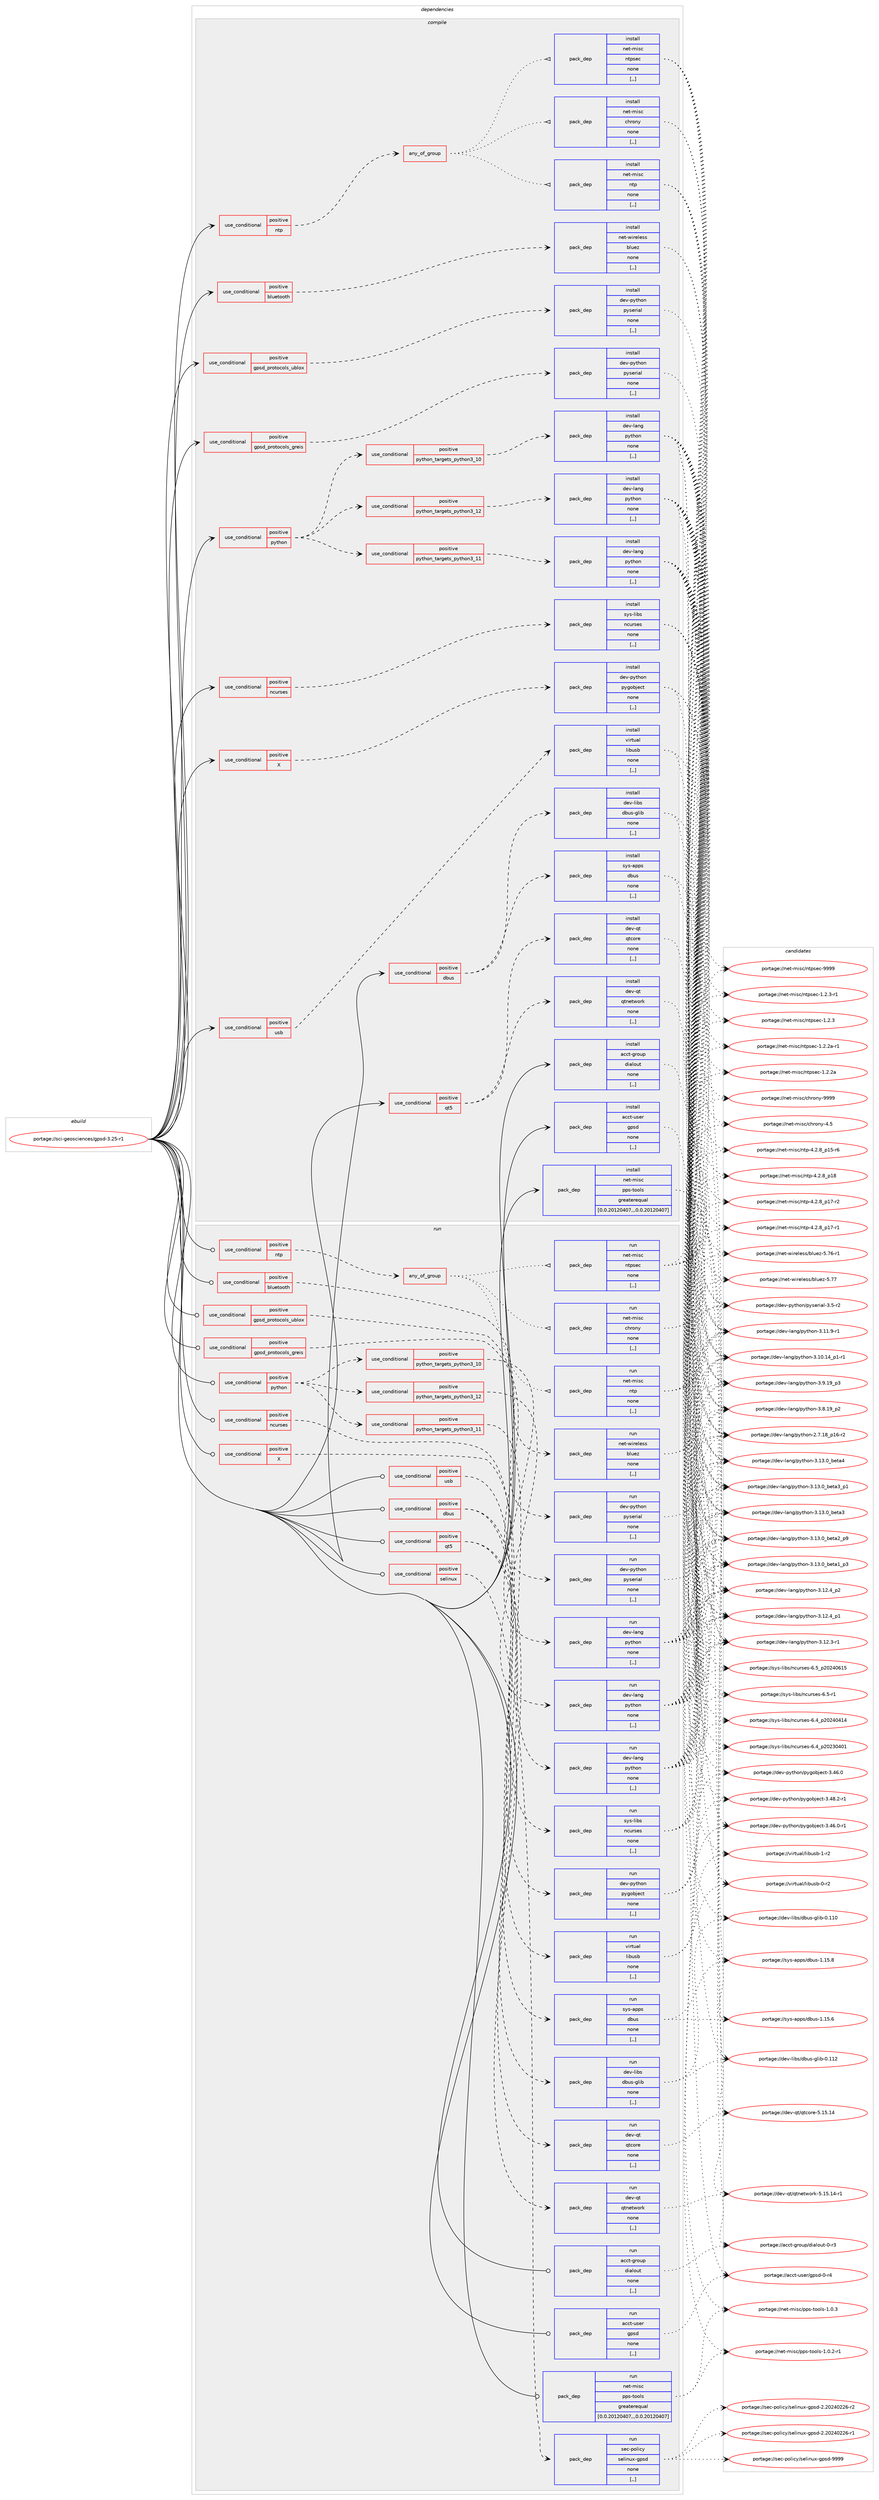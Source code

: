 digraph prolog {

# *************
# Graph options
# *************

newrank=true;
concentrate=true;
compound=true;
graph [rankdir=LR,fontname=Helvetica,fontsize=10,ranksep=1.5];#, ranksep=2.5, nodesep=0.2];
edge  [arrowhead=vee];
node  [fontname=Helvetica,fontsize=10];

# **********
# The ebuild
# **********

subgraph cluster_leftcol {
color=gray;
label=<<i>ebuild</i>>;
id [label="portage://sci-geosciences/gpsd-3.25-r1", color=red, width=4, href="../sci-geosciences/gpsd-3.25-r1.svg"];
}

# ****************
# The dependencies
# ****************

subgraph cluster_midcol {
color=gray;
label=<<i>dependencies</i>>;
subgraph cluster_compile {
fillcolor="#eeeeee";
style=filled;
label=<<i>compile</i>>;
subgraph cond104649 {
dependency396284 [label=<<TABLE BORDER="0" CELLBORDER="1" CELLSPACING="0" CELLPADDING="4"><TR><TD ROWSPAN="3" CELLPADDING="10">use_conditional</TD></TR><TR><TD>positive</TD></TR><TR><TD>X</TD></TR></TABLE>>, shape=none, color=red];
subgraph pack288817 {
dependency396285 [label=<<TABLE BORDER="0" CELLBORDER="1" CELLSPACING="0" CELLPADDING="4" WIDTH="220"><TR><TD ROWSPAN="6" CELLPADDING="30">pack_dep</TD></TR><TR><TD WIDTH="110">install</TD></TR><TR><TD>dev-python</TD></TR><TR><TD>pygobject</TD></TR><TR><TD>none</TD></TR><TR><TD>[,,]</TD></TR></TABLE>>, shape=none, color=blue];
}
dependency396284:e -> dependency396285:w [weight=20,style="dashed",arrowhead="vee"];
}
id:e -> dependency396284:w [weight=20,style="solid",arrowhead="vee"];
subgraph cond104650 {
dependency396286 [label=<<TABLE BORDER="0" CELLBORDER="1" CELLSPACING="0" CELLPADDING="4"><TR><TD ROWSPAN="3" CELLPADDING="10">use_conditional</TD></TR><TR><TD>positive</TD></TR><TR><TD>bluetooth</TD></TR></TABLE>>, shape=none, color=red];
subgraph pack288818 {
dependency396287 [label=<<TABLE BORDER="0" CELLBORDER="1" CELLSPACING="0" CELLPADDING="4" WIDTH="220"><TR><TD ROWSPAN="6" CELLPADDING="30">pack_dep</TD></TR><TR><TD WIDTH="110">install</TD></TR><TR><TD>net-wireless</TD></TR><TR><TD>bluez</TD></TR><TR><TD>none</TD></TR><TR><TD>[,,]</TD></TR></TABLE>>, shape=none, color=blue];
}
dependency396286:e -> dependency396287:w [weight=20,style="dashed",arrowhead="vee"];
}
id:e -> dependency396286:w [weight=20,style="solid",arrowhead="vee"];
subgraph cond104651 {
dependency396288 [label=<<TABLE BORDER="0" CELLBORDER="1" CELLSPACING="0" CELLPADDING="4"><TR><TD ROWSPAN="3" CELLPADDING="10">use_conditional</TD></TR><TR><TD>positive</TD></TR><TR><TD>dbus</TD></TR></TABLE>>, shape=none, color=red];
subgraph pack288819 {
dependency396289 [label=<<TABLE BORDER="0" CELLBORDER="1" CELLSPACING="0" CELLPADDING="4" WIDTH="220"><TR><TD ROWSPAN="6" CELLPADDING="30">pack_dep</TD></TR><TR><TD WIDTH="110">install</TD></TR><TR><TD>sys-apps</TD></TR><TR><TD>dbus</TD></TR><TR><TD>none</TD></TR><TR><TD>[,,]</TD></TR></TABLE>>, shape=none, color=blue];
}
dependency396288:e -> dependency396289:w [weight=20,style="dashed",arrowhead="vee"];
subgraph pack288820 {
dependency396290 [label=<<TABLE BORDER="0" CELLBORDER="1" CELLSPACING="0" CELLPADDING="4" WIDTH="220"><TR><TD ROWSPAN="6" CELLPADDING="30">pack_dep</TD></TR><TR><TD WIDTH="110">install</TD></TR><TR><TD>dev-libs</TD></TR><TR><TD>dbus-glib</TD></TR><TR><TD>none</TD></TR><TR><TD>[,,]</TD></TR></TABLE>>, shape=none, color=blue];
}
dependency396288:e -> dependency396290:w [weight=20,style="dashed",arrowhead="vee"];
}
id:e -> dependency396288:w [weight=20,style="solid",arrowhead="vee"];
subgraph cond104652 {
dependency396291 [label=<<TABLE BORDER="0" CELLBORDER="1" CELLSPACING="0" CELLPADDING="4"><TR><TD ROWSPAN="3" CELLPADDING="10">use_conditional</TD></TR><TR><TD>positive</TD></TR><TR><TD>gpsd_protocols_greis</TD></TR></TABLE>>, shape=none, color=red];
subgraph pack288821 {
dependency396292 [label=<<TABLE BORDER="0" CELLBORDER="1" CELLSPACING="0" CELLPADDING="4" WIDTH="220"><TR><TD ROWSPAN="6" CELLPADDING="30">pack_dep</TD></TR><TR><TD WIDTH="110">install</TD></TR><TR><TD>dev-python</TD></TR><TR><TD>pyserial</TD></TR><TR><TD>none</TD></TR><TR><TD>[,,]</TD></TR></TABLE>>, shape=none, color=blue];
}
dependency396291:e -> dependency396292:w [weight=20,style="dashed",arrowhead="vee"];
}
id:e -> dependency396291:w [weight=20,style="solid",arrowhead="vee"];
subgraph cond104653 {
dependency396293 [label=<<TABLE BORDER="0" CELLBORDER="1" CELLSPACING="0" CELLPADDING="4"><TR><TD ROWSPAN="3" CELLPADDING="10">use_conditional</TD></TR><TR><TD>positive</TD></TR><TR><TD>gpsd_protocols_ublox</TD></TR></TABLE>>, shape=none, color=red];
subgraph pack288822 {
dependency396294 [label=<<TABLE BORDER="0" CELLBORDER="1" CELLSPACING="0" CELLPADDING="4" WIDTH="220"><TR><TD ROWSPAN="6" CELLPADDING="30">pack_dep</TD></TR><TR><TD WIDTH="110">install</TD></TR><TR><TD>dev-python</TD></TR><TR><TD>pyserial</TD></TR><TR><TD>none</TD></TR><TR><TD>[,,]</TD></TR></TABLE>>, shape=none, color=blue];
}
dependency396293:e -> dependency396294:w [weight=20,style="dashed",arrowhead="vee"];
}
id:e -> dependency396293:w [weight=20,style="solid",arrowhead="vee"];
subgraph cond104654 {
dependency396295 [label=<<TABLE BORDER="0" CELLBORDER="1" CELLSPACING="0" CELLPADDING="4"><TR><TD ROWSPAN="3" CELLPADDING="10">use_conditional</TD></TR><TR><TD>positive</TD></TR><TR><TD>ncurses</TD></TR></TABLE>>, shape=none, color=red];
subgraph pack288823 {
dependency396296 [label=<<TABLE BORDER="0" CELLBORDER="1" CELLSPACING="0" CELLPADDING="4" WIDTH="220"><TR><TD ROWSPAN="6" CELLPADDING="30">pack_dep</TD></TR><TR><TD WIDTH="110">install</TD></TR><TR><TD>sys-libs</TD></TR><TR><TD>ncurses</TD></TR><TR><TD>none</TD></TR><TR><TD>[,,]</TD></TR></TABLE>>, shape=none, color=blue];
}
dependency396295:e -> dependency396296:w [weight=20,style="dashed",arrowhead="vee"];
}
id:e -> dependency396295:w [weight=20,style="solid",arrowhead="vee"];
subgraph cond104655 {
dependency396297 [label=<<TABLE BORDER="0" CELLBORDER="1" CELLSPACING="0" CELLPADDING="4"><TR><TD ROWSPAN="3" CELLPADDING="10">use_conditional</TD></TR><TR><TD>positive</TD></TR><TR><TD>ntp</TD></TR></TABLE>>, shape=none, color=red];
subgraph any2621 {
dependency396298 [label=<<TABLE BORDER="0" CELLBORDER="1" CELLSPACING="0" CELLPADDING="4"><TR><TD CELLPADDING="10">any_of_group</TD></TR></TABLE>>, shape=none, color=red];subgraph pack288824 {
dependency396299 [label=<<TABLE BORDER="0" CELLBORDER="1" CELLSPACING="0" CELLPADDING="4" WIDTH="220"><TR><TD ROWSPAN="6" CELLPADDING="30">pack_dep</TD></TR><TR><TD WIDTH="110">install</TD></TR><TR><TD>net-misc</TD></TR><TR><TD>ntp</TD></TR><TR><TD>none</TD></TR><TR><TD>[,,]</TD></TR></TABLE>>, shape=none, color=blue];
}
dependency396298:e -> dependency396299:w [weight=20,style="dotted",arrowhead="oinv"];
subgraph pack288825 {
dependency396300 [label=<<TABLE BORDER="0" CELLBORDER="1" CELLSPACING="0" CELLPADDING="4" WIDTH="220"><TR><TD ROWSPAN="6" CELLPADDING="30">pack_dep</TD></TR><TR><TD WIDTH="110">install</TD></TR><TR><TD>net-misc</TD></TR><TR><TD>ntpsec</TD></TR><TR><TD>none</TD></TR><TR><TD>[,,]</TD></TR></TABLE>>, shape=none, color=blue];
}
dependency396298:e -> dependency396300:w [weight=20,style="dotted",arrowhead="oinv"];
subgraph pack288826 {
dependency396301 [label=<<TABLE BORDER="0" CELLBORDER="1" CELLSPACING="0" CELLPADDING="4" WIDTH="220"><TR><TD ROWSPAN="6" CELLPADDING="30">pack_dep</TD></TR><TR><TD WIDTH="110">install</TD></TR><TR><TD>net-misc</TD></TR><TR><TD>chrony</TD></TR><TR><TD>none</TD></TR><TR><TD>[,,]</TD></TR></TABLE>>, shape=none, color=blue];
}
dependency396298:e -> dependency396301:w [weight=20,style="dotted",arrowhead="oinv"];
}
dependency396297:e -> dependency396298:w [weight=20,style="dashed",arrowhead="vee"];
}
id:e -> dependency396297:w [weight=20,style="solid",arrowhead="vee"];
subgraph cond104656 {
dependency396302 [label=<<TABLE BORDER="0" CELLBORDER="1" CELLSPACING="0" CELLPADDING="4"><TR><TD ROWSPAN="3" CELLPADDING="10">use_conditional</TD></TR><TR><TD>positive</TD></TR><TR><TD>python</TD></TR></TABLE>>, shape=none, color=red];
subgraph cond104657 {
dependency396303 [label=<<TABLE BORDER="0" CELLBORDER="1" CELLSPACING="0" CELLPADDING="4"><TR><TD ROWSPAN="3" CELLPADDING="10">use_conditional</TD></TR><TR><TD>positive</TD></TR><TR><TD>python_targets_python3_10</TD></TR></TABLE>>, shape=none, color=red];
subgraph pack288827 {
dependency396304 [label=<<TABLE BORDER="0" CELLBORDER="1" CELLSPACING="0" CELLPADDING="4" WIDTH="220"><TR><TD ROWSPAN="6" CELLPADDING="30">pack_dep</TD></TR><TR><TD WIDTH="110">install</TD></TR><TR><TD>dev-lang</TD></TR><TR><TD>python</TD></TR><TR><TD>none</TD></TR><TR><TD>[,,]</TD></TR></TABLE>>, shape=none, color=blue];
}
dependency396303:e -> dependency396304:w [weight=20,style="dashed",arrowhead="vee"];
}
dependency396302:e -> dependency396303:w [weight=20,style="dashed",arrowhead="vee"];
subgraph cond104658 {
dependency396305 [label=<<TABLE BORDER="0" CELLBORDER="1" CELLSPACING="0" CELLPADDING="4"><TR><TD ROWSPAN="3" CELLPADDING="10">use_conditional</TD></TR><TR><TD>positive</TD></TR><TR><TD>python_targets_python3_11</TD></TR></TABLE>>, shape=none, color=red];
subgraph pack288828 {
dependency396306 [label=<<TABLE BORDER="0" CELLBORDER="1" CELLSPACING="0" CELLPADDING="4" WIDTH="220"><TR><TD ROWSPAN="6" CELLPADDING="30">pack_dep</TD></TR><TR><TD WIDTH="110">install</TD></TR><TR><TD>dev-lang</TD></TR><TR><TD>python</TD></TR><TR><TD>none</TD></TR><TR><TD>[,,]</TD></TR></TABLE>>, shape=none, color=blue];
}
dependency396305:e -> dependency396306:w [weight=20,style="dashed",arrowhead="vee"];
}
dependency396302:e -> dependency396305:w [weight=20,style="dashed",arrowhead="vee"];
subgraph cond104659 {
dependency396307 [label=<<TABLE BORDER="0" CELLBORDER="1" CELLSPACING="0" CELLPADDING="4"><TR><TD ROWSPAN="3" CELLPADDING="10">use_conditional</TD></TR><TR><TD>positive</TD></TR><TR><TD>python_targets_python3_12</TD></TR></TABLE>>, shape=none, color=red];
subgraph pack288829 {
dependency396308 [label=<<TABLE BORDER="0" CELLBORDER="1" CELLSPACING="0" CELLPADDING="4" WIDTH="220"><TR><TD ROWSPAN="6" CELLPADDING="30">pack_dep</TD></TR><TR><TD WIDTH="110">install</TD></TR><TR><TD>dev-lang</TD></TR><TR><TD>python</TD></TR><TR><TD>none</TD></TR><TR><TD>[,,]</TD></TR></TABLE>>, shape=none, color=blue];
}
dependency396307:e -> dependency396308:w [weight=20,style="dashed",arrowhead="vee"];
}
dependency396302:e -> dependency396307:w [weight=20,style="dashed",arrowhead="vee"];
}
id:e -> dependency396302:w [weight=20,style="solid",arrowhead="vee"];
subgraph cond104660 {
dependency396309 [label=<<TABLE BORDER="0" CELLBORDER="1" CELLSPACING="0" CELLPADDING="4"><TR><TD ROWSPAN="3" CELLPADDING="10">use_conditional</TD></TR><TR><TD>positive</TD></TR><TR><TD>qt5</TD></TR></TABLE>>, shape=none, color=red];
subgraph pack288830 {
dependency396310 [label=<<TABLE BORDER="0" CELLBORDER="1" CELLSPACING="0" CELLPADDING="4" WIDTH="220"><TR><TD ROWSPAN="6" CELLPADDING="30">pack_dep</TD></TR><TR><TD WIDTH="110">install</TD></TR><TR><TD>dev-qt</TD></TR><TR><TD>qtcore</TD></TR><TR><TD>none</TD></TR><TR><TD>[,,]</TD></TR></TABLE>>, shape=none, color=blue];
}
dependency396309:e -> dependency396310:w [weight=20,style="dashed",arrowhead="vee"];
subgraph pack288831 {
dependency396311 [label=<<TABLE BORDER="0" CELLBORDER="1" CELLSPACING="0" CELLPADDING="4" WIDTH="220"><TR><TD ROWSPAN="6" CELLPADDING="30">pack_dep</TD></TR><TR><TD WIDTH="110">install</TD></TR><TR><TD>dev-qt</TD></TR><TR><TD>qtnetwork</TD></TR><TR><TD>none</TD></TR><TR><TD>[,,]</TD></TR></TABLE>>, shape=none, color=blue];
}
dependency396309:e -> dependency396311:w [weight=20,style="dashed",arrowhead="vee"];
}
id:e -> dependency396309:w [weight=20,style="solid",arrowhead="vee"];
subgraph cond104661 {
dependency396312 [label=<<TABLE BORDER="0" CELLBORDER="1" CELLSPACING="0" CELLPADDING="4"><TR><TD ROWSPAN="3" CELLPADDING="10">use_conditional</TD></TR><TR><TD>positive</TD></TR><TR><TD>usb</TD></TR></TABLE>>, shape=none, color=red];
subgraph pack288832 {
dependency396313 [label=<<TABLE BORDER="0" CELLBORDER="1" CELLSPACING="0" CELLPADDING="4" WIDTH="220"><TR><TD ROWSPAN="6" CELLPADDING="30">pack_dep</TD></TR><TR><TD WIDTH="110">install</TD></TR><TR><TD>virtual</TD></TR><TR><TD>libusb</TD></TR><TR><TD>none</TD></TR><TR><TD>[,,]</TD></TR></TABLE>>, shape=none, color=blue];
}
dependency396312:e -> dependency396313:w [weight=20,style="dashed",arrowhead="vee"];
}
id:e -> dependency396312:w [weight=20,style="solid",arrowhead="vee"];
subgraph pack288833 {
dependency396314 [label=<<TABLE BORDER="0" CELLBORDER="1" CELLSPACING="0" CELLPADDING="4" WIDTH="220"><TR><TD ROWSPAN="6" CELLPADDING="30">pack_dep</TD></TR><TR><TD WIDTH="110">install</TD></TR><TR><TD>acct-group</TD></TR><TR><TD>dialout</TD></TR><TR><TD>none</TD></TR><TR><TD>[,,]</TD></TR></TABLE>>, shape=none, color=blue];
}
id:e -> dependency396314:w [weight=20,style="solid",arrowhead="vee"];
subgraph pack288834 {
dependency396315 [label=<<TABLE BORDER="0" CELLBORDER="1" CELLSPACING="0" CELLPADDING="4" WIDTH="220"><TR><TD ROWSPAN="6" CELLPADDING="30">pack_dep</TD></TR><TR><TD WIDTH="110">install</TD></TR><TR><TD>acct-user</TD></TR><TR><TD>gpsd</TD></TR><TR><TD>none</TD></TR><TR><TD>[,,]</TD></TR></TABLE>>, shape=none, color=blue];
}
id:e -> dependency396315:w [weight=20,style="solid",arrowhead="vee"];
subgraph pack288835 {
dependency396316 [label=<<TABLE BORDER="0" CELLBORDER="1" CELLSPACING="0" CELLPADDING="4" WIDTH="220"><TR><TD ROWSPAN="6" CELLPADDING="30">pack_dep</TD></TR><TR><TD WIDTH="110">install</TD></TR><TR><TD>net-misc</TD></TR><TR><TD>pps-tools</TD></TR><TR><TD>greaterequal</TD></TR><TR><TD>[0.0.20120407,,,0.0.20120407]</TD></TR></TABLE>>, shape=none, color=blue];
}
id:e -> dependency396316:w [weight=20,style="solid",arrowhead="vee"];
}
subgraph cluster_compileandrun {
fillcolor="#eeeeee";
style=filled;
label=<<i>compile and run</i>>;
}
subgraph cluster_run {
fillcolor="#eeeeee";
style=filled;
label=<<i>run</i>>;
subgraph cond104662 {
dependency396317 [label=<<TABLE BORDER="0" CELLBORDER="1" CELLSPACING="0" CELLPADDING="4"><TR><TD ROWSPAN="3" CELLPADDING="10">use_conditional</TD></TR><TR><TD>positive</TD></TR><TR><TD>X</TD></TR></TABLE>>, shape=none, color=red];
subgraph pack288836 {
dependency396318 [label=<<TABLE BORDER="0" CELLBORDER="1" CELLSPACING="0" CELLPADDING="4" WIDTH="220"><TR><TD ROWSPAN="6" CELLPADDING="30">pack_dep</TD></TR><TR><TD WIDTH="110">run</TD></TR><TR><TD>dev-python</TD></TR><TR><TD>pygobject</TD></TR><TR><TD>none</TD></TR><TR><TD>[,,]</TD></TR></TABLE>>, shape=none, color=blue];
}
dependency396317:e -> dependency396318:w [weight=20,style="dashed",arrowhead="vee"];
}
id:e -> dependency396317:w [weight=20,style="solid",arrowhead="odot"];
subgraph cond104663 {
dependency396319 [label=<<TABLE BORDER="0" CELLBORDER="1" CELLSPACING="0" CELLPADDING="4"><TR><TD ROWSPAN="3" CELLPADDING="10">use_conditional</TD></TR><TR><TD>positive</TD></TR><TR><TD>bluetooth</TD></TR></TABLE>>, shape=none, color=red];
subgraph pack288837 {
dependency396320 [label=<<TABLE BORDER="0" CELLBORDER="1" CELLSPACING="0" CELLPADDING="4" WIDTH="220"><TR><TD ROWSPAN="6" CELLPADDING="30">pack_dep</TD></TR><TR><TD WIDTH="110">run</TD></TR><TR><TD>net-wireless</TD></TR><TR><TD>bluez</TD></TR><TR><TD>none</TD></TR><TR><TD>[,,]</TD></TR></TABLE>>, shape=none, color=blue];
}
dependency396319:e -> dependency396320:w [weight=20,style="dashed",arrowhead="vee"];
}
id:e -> dependency396319:w [weight=20,style="solid",arrowhead="odot"];
subgraph cond104664 {
dependency396321 [label=<<TABLE BORDER="0" CELLBORDER="1" CELLSPACING="0" CELLPADDING="4"><TR><TD ROWSPAN="3" CELLPADDING="10">use_conditional</TD></TR><TR><TD>positive</TD></TR><TR><TD>dbus</TD></TR></TABLE>>, shape=none, color=red];
subgraph pack288838 {
dependency396322 [label=<<TABLE BORDER="0" CELLBORDER="1" CELLSPACING="0" CELLPADDING="4" WIDTH="220"><TR><TD ROWSPAN="6" CELLPADDING="30">pack_dep</TD></TR><TR><TD WIDTH="110">run</TD></TR><TR><TD>sys-apps</TD></TR><TR><TD>dbus</TD></TR><TR><TD>none</TD></TR><TR><TD>[,,]</TD></TR></TABLE>>, shape=none, color=blue];
}
dependency396321:e -> dependency396322:w [weight=20,style="dashed",arrowhead="vee"];
subgraph pack288839 {
dependency396323 [label=<<TABLE BORDER="0" CELLBORDER="1" CELLSPACING="0" CELLPADDING="4" WIDTH="220"><TR><TD ROWSPAN="6" CELLPADDING="30">pack_dep</TD></TR><TR><TD WIDTH="110">run</TD></TR><TR><TD>dev-libs</TD></TR><TR><TD>dbus-glib</TD></TR><TR><TD>none</TD></TR><TR><TD>[,,]</TD></TR></TABLE>>, shape=none, color=blue];
}
dependency396321:e -> dependency396323:w [weight=20,style="dashed",arrowhead="vee"];
}
id:e -> dependency396321:w [weight=20,style="solid",arrowhead="odot"];
subgraph cond104665 {
dependency396324 [label=<<TABLE BORDER="0" CELLBORDER="1" CELLSPACING="0" CELLPADDING="4"><TR><TD ROWSPAN="3" CELLPADDING="10">use_conditional</TD></TR><TR><TD>positive</TD></TR><TR><TD>gpsd_protocols_greis</TD></TR></TABLE>>, shape=none, color=red];
subgraph pack288840 {
dependency396325 [label=<<TABLE BORDER="0" CELLBORDER="1" CELLSPACING="0" CELLPADDING="4" WIDTH="220"><TR><TD ROWSPAN="6" CELLPADDING="30">pack_dep</TD></TR><TR><TD WIDTH="110">run</TD></TR><TR><TD>dev-python</TD></TR><TR><TD>pyserial</TD></TR><TR><TD>none</TD></TR><TR><TD>[,,]</TD></TR></TABLE>>, shape=none, color=blue];
}
dependency396324:e -> dependency396325:w [weight=20,style="dashed",arrowhead="vee"];
}
id:e -> dependency396324:w [weight=20,style="solid",arrowhead="odot"];
subgraph cond104666 {
dependency396326 [label=<<TABLE BORDER="0" CELLBORDER="1" CELLSPACING="0" CELLPADDING="4"><TR><TD ROWSPAN="3" CELLPADDING="10">use_conditional</TD></TR><TR><TD>positive</TD></TR><TR><TD>gpsd_protocols_ublox</TD></TR></TABLE>>, shape=none, color=red];
subgraph pack288841 {
dependency396327 [label=<<TABLE BORDER="0" CELLBORDER="1" CELLSPACING="0" CELLPADDING="4" WIDTH="220"><TR><TD ROWSPAN="6" CELLPADDING="30">pack_dep</TD></TR><TR><TD WIDTH="110">run</TD></TR><TR><TD>dev-python</TD></TR><TR><TD>pyserial</TD></TR><TR><TD>none</TD></TR><TR><TD>[,,]</TD></TR></TABLE>>, shape=none, color=blue];
}
dependency396326:e -> dependency396327:w [weight=20,style="dashed",arrowhead="vee"];
}
id:e -> dependency396326:w [weight=20,style="solid",arrowhead="odot"];
subgraph cond104667 {
dependency396328 [label=<<TABLE BORDER="0" CELLBORDER="1" CELLSPACING="0" CELLPADDING="4"><TR><TD ROWSPAN="3" CELLPADDING="10">use_conditional</TD></TR><TR><TD>positive</TD></TR><TR><TD>ncurses</TD></TR></TABLE>>, shape=none, color=red];
subgraph pack288842 {
dependency396329 [label=<<TABLE BORDER="0" CELLBORDER="1" CELLSPACING="0" CELLPADDING="4" WIDTH="220"><TR><TD ROWSPAN="6" CELLPADDING="30">pack_dep</TD></TR><TR><TD WIDTH="110">run</TD></TR><TR><TD>sys-libs</TD></TR><TR><TD>ncurses</TD></TR><TR><TD>none</TD></TR><TR><TD>[,,]</TD></TR></TABLE>>, shape=none, color=blue];
}
dependency396328:e -> dependency396329:w [weight=20,style="dashed",arrowhead="vee"];
}
id:e -> dependency396328:w [weight=20,style="solid",arrowhead="odot"];
subgraph cond104668 {
dependency396330 [label=<<TABLE BORDER="0" CELLBORDER="1" CELLSPACING="0" CELLPADDING="4"><TR><TD ROWSPAN="3" CELLPADDING="10">use_conditional</TD></TR><TR><TD>positive</TD></TR><TR><TD>ntp</TD></TR></TABLE>>, shape=none, color=red];
subgraph any2622 {
dependency396331 [label=<<TABLE BORDER="0" CELLBORDER="1" CELLSPACING="0" CELLPADDING="4"><TR><TD CELLPADDING="10">any_of_group</TD></TR></TABLE>>, shape=none, color=red];subgraph pack288843 {
dependency396332 [label=<<TABLE BORDER="0" CELLBORDER="1" CELLSPACING="0" CELLPADDING="4" WIDTH="220"><TR><TD ROWSPAN="6" CELLPADDING="30">pack_dep</TD></TR><TR><TD WIDTH="110">run</TD></TR><TR><TD>net-misc</TD></TR><TR><TD>ntp</TD></TR><TR><TD>none</TD></TR><TR><TD>[,,]</TD></TR></TABLE>>, shape=none, color=blue];
}
dependency396331:e -> dependency396332:w [weight=20,style="dotted",arrowhead="oinv"];
subgraph pack288844 {
dependency396333 [label=<<TABLE BORDER="0" CELLBORDER="1" CELLSPACING="0" CELLPADDING="4" WIDTH="220"><TR><TD ROWSPAN="6" CELLPADDING="30">pack_dep</TD></TR><TR><TD WIDTH="110">run</TD></TR><TR><TD>net-misc</TD></TR><TR><TD>ntpsec</TD></TR><TR><TD>none</TD></TR><TR><TD>[,,]</TD></TR></TABLE>>, shape=none, color=blue];
}
dependency396331:e -> dependency396333:w [weight=20,style="dotted",arrowhead="oinv"];
subgraph pack288845 {
dependency396334 [label=<<TABLE BORDER="0" CELLBORDER="1" CELLSPACING="0" CELLPADDING="4" WIDTH="220"><TR><TD ROWSPAN="6" CELLPADDING="30">pack_dep</TD></TR><TR><TD WIDTH="110">run</TD></TR><TR><TD>net-misc</TD></TR><TR><TD>chrony</TD></TR><TR><TD>none</TD></TR><TR><TD>[,,]</TD></TR></TABLE>>, shape=none, color=blue];
}
dependency396331:e -> dependency396334:w [weight=20,style="dotted",arrowhead="oinv"];
}
dependency396330:e -> dependency396331:w [weight=20,style="dashed",arrowhead="vee"];
}
id:e -> dependency396330:w [weight=20,style="solid",arrowhead="odot"];
subgraph cond104669 {
dependency396335 [label=<<TABLE BORDER="0" CELLBORDER="1" CELLSPACING="0" CELLPADDING="4"><TR><TD ROWSPAN="3" CELLPADDING="10">use_conditional</TD></TR><TR><TD>positive</TD></TR><TR><TD>python</TD></TR></TABLE>>, shape=none, color=red];
subgraph cond104670 {
dependency396336 [label=<<TABLE BORDER="0" CELLBORDER="1" CELLSPACING="0" CELLPADDING="4"><TR><TD ROWSPAN="3" CELLPADDING="10">use_conditional</TD></TR><TR><TD>positive</TD></TR><TR><TD>python_targets_python3_10</TD></TR></TABLE>>, shape=none, color=red];
subgraph pack288846 {
dependency396337 [label=<<TABLE BORDER="0" CELLBORDER="1" CELLSPACING="0" CELLPADDING="4" WIDTH="220"><TR><TD ROWSPAN="6" CELLPADDING="30">pack_dep</TD></TR><TR><TD WIDTH="110">run</TD></TR><TR><TD>dev-lang</TD></TR><TR><TD>python</TD></TR><TR><TD>none</TD></TR><TR><TD>[,,]</TD></TR></TABLE>>, shape=none, color=blue];
}
dependency396336:e -> dependency396337:w [weight=20,style="dashed",arrowhead="vee"];
}
dependency396335:e -> dependency396336:w [weight=20,style="dashed",arrowhead="vee"];
subgraph cond104671 {
dependency396338 [label=<<TABLE BORDER="0" CELLBORDER="1" CELLSPACING="0" CELLPADDING="4"><TR><TD ROWSPAN="3" CELLPADDING="10">use_conditional</TD></TR><TR><TD>positive</TD></TR><TR><TD>python_targets_python3_11</TD></TR></TABLE>>, shape=none, color=red];
subgraph pack288847 {
dependency396339 [label=<<TABLE BORDER="0" CELLBORDER="1" CELLSPACING="0" CELLPADDING="4" WIDTH="220"><TR><TD ROWSPAN="6" CELLPADDING="30">pack_dep</TD></TR><TR><TD WIDTH="110">run</TD></TR><TR><TD>dev-lang</TD></TR><TR><TD>python</TD></TR><TR><TD>none</TD></TR><TR><TD>[,,]</TD></TR></TABLE>>, shape=none, color=blue];
}
dependency396338:e -> dependency396339:w [weight=20,style="dashed",arrowhead="vee"];
}
dependency396335:e -> dependency396338:w [weight=20,style="dashed",arrowhead="vee"];
subgraph cond104672 {
dependency396340 [label=<<TABLE BORDER="0" CELLBORDER="1" CELLSPACING="0" CELLPADDING="4"><TR><TD ROWSPAN="3" CELLPADDING="10">use_conditional</TD></TR><TR><TD>positive</TD></TR><TR><TD>python_targets_python3_12</TD></TR></TABLE>>, shape=none, color=red];
subgraph pack288848 {
dependency396341 [label=<<TABLE BORDER="0" CELLBORDER="1" CELLSPACING="0" CELLPADDING="4" WIDTH="220"><TR><TD ROWSPAN="6" CELLPADDING="30">pack_dep</TD></TR><TR><TD WIDTH="110">run</TD></TR><TR><TD>dev-lang</TD></TR><TR><TD>python</TD></TR><TR><TD>none</TD></TR><TR><TD>[,,]</TD></TR></TABLE>>, shape=none, color=blue];
}
dependency396340:e -> dependency396341:w [weight=20,style="dashed",arrowhead="vee"];
}
dependency396335:e -> dependency396340:w [weight=20,style="dashed",arrowhead="vee"];
}
id:e -> dependency396335:w [weight=20,style="solid",arrowhead="odot"];
subgraph cond104673 {
dependency396342 [label=<<TABLE BORDER="0" CELLBORDER="1" CELLSPACING="0" CELLPADDING="4"><TR><TD ROWSPAN="3" CELLPADDING="10">use_conditional</TD></TR><TR><TD>positive</TD></TR><TR><TD>qt5</TD></TR></TABLE>>, shape=none, color=red];
subgraph pack288849 {
dependency396343 [label=<<TABLE BORDER="0" CELLBORDER="1" CELLSPACING="0" CELLPADDING="4" WIDTH="220"><TR><TD ROWSPAN="6" CELLPADDING="30">pack_dep</TD></TR><TR><TD WIDTH="110">run</TD></TR><TR><TD>dev-qt</TD></TR><TR><TD>qtcore</TD></TR><TR><TD>none</TD></TR><TR><TD>[,,]</TD></TR></TABLE>>, shape=none, color=blue];
}
dependency396342:e -> dependency396343:w [weight=20,style="dashed",arrowhead="vee"];
subgraph pack288850 {
dependency396344 [label=<<TABLE BORDER="0" CELLBORDER="1" CELLSPACING="0" CELLPADDING="4" WIDTH="220"><TR><TD ROWSPAN="6" CELLPADDING="30">pack_dep</TD></TR><TR><TD WIDTH="110">run</TD></TR><TR><TD>dev-qt</TD></TR><TR><TD>qtnetwork</TD></TR><TR><TD>none</TD></TR><TR><TD>[,,]</TD></TR></TABLE>>, shape=none, color=blue];
}
dependency396342:e -> dependency396344:w [weight=20,style="dashed",arrowhead="vee"];
}
id:e -> dependency396342:w [weight=20,style="solid",arrowhead="odot"];
subgraph cond104674 {
dependency396345 [label=<<TABLE BORDER="0" CELLBORDER="1" CELLSPACING="0" CELLPADDING="4"><TR><TD ROWSPAN="3" CELLPADDING="10">use_conditional</TD></TR><TR><TD>positive</TD></TR><TR><TD>selinux</TD></TR></TABLE>>, shape=none, color=red];
subgraph pack288851 {
dependency396346 [label=<<TABLE BORDER="0" CELLBORDER="1" CELLSPACING="0" CELLPADDING="4" WIDTH="220"><TR><TD ROWSPAN="6" CELLPADDING="30">pack_dep</TD></TR><TR><TD WIDTH="110">run</TD></TR><TR><TD>sec-policy</TD></TR><TR><TD>selinux-gpsd</TD></TR><TR><TD>none</TD></TR><TR><TD>[,,]</TD></TR></TABLE>>, shape=none, color=blue];
}
dependency396345:e -> dependency396346:w [weight=20,style="dashed",arrowhead="vee"];
}
id:e -> dependency396345:w [weight=20,style="solid",arrowhead="odot"];
subgraph cond104675 {
dependency396347 [label=<<TABLE BORDER="0" CELLBORDER="1" CELLSPACING="0" CELLPADDING="4"><TR><TD ROWSPAN="3" CELLPADDING="10">use_conditional</TD></TR><TR><TD>positive</TD></TR><TR><TD>usb</TD></TR></TABLE>>, shape=none, color=red];
subgraph pack288852 {
dependency396348 [label=<<TABLE BORDER="0" CELLBORDER="1" CELLSPACING="0" CELLPADDING="4" WIDTH="220"><TR><TD ROWSPAN="6" CELLPADDING="30">pack_dep</TD></TR><TR><TD WIDTH="110">run</TD></TR><TR><TD>virtual</TD></TR><TR><TD>libusb</TD></TR><TR><TD>none</TD></TR><TR><TD>[,,]</TD></TR></TABLE>>, shape=none, color=blue];
}
dependency396347:e -> dependency396348:w [weight=20,style="dashed",arrowhead="vee"];
}
id:e -> dependency396347:w [weight=20,style="solid",arrowhead="odot"];
subgraph pack288853 {
dependency396349 [label=<<TABLE BORDER="0" CELLBORDER="1" CELLSPACING="0" CELLPADDING="4" WIDTH="220"><TR><TD ROWSPAN="6" CELLPADDING="30">pack_dep</TD></TR><TR><TD WIDTH="110">run</TD></TR><TR><TD>acct-group</TD></TR><TR><TD>dialout</TD></TR><TR><TD>none</TD></TR><TR><TD>[,,]</TD></TR></TABLE>>, shape=none, color=blue];
}
id:e -> dependency396349:w [weight=20,style="solid",arrowhead="odot"];
subgraph pack288854 {
dependency396350 [label=<<TABLE BORDER="0" CELLBORDER="1" CELLSPACING="0" CELLPADDING="4" WIDTH="220"><TR><TD ROWSPAN="6" CELLPADDING="30">pack_dep</TD></TR><TR><TD WIDTH="110">run</TD></TR><TR><TD>acct-user</TD></TR><TR><TD>gpsd</TD></TR><TR><TD>none</TD></TR><TR><TD>[,,]</TD></TR></TABLE>>, shape=none, color=blue];
}
id:e -> dependency396350:w [weight=20,style="solid",arrowhead="odot"];
subgraph pack288855 {
dependency396351 [label=<<TABLE BORDER="0" CELLBORDER="1" CELLSPACING="0" CELLPADDING="4" WIDTH="220"><TR><TD ROWSPAN="6" CELLPADDING="30">pack_dep</TD></TR><TR><TD WIDTH="110">run</TD></TR><TR><TD>net-misc</TD></TR><TR><TD>pps-tools</TD></TR><TR><TD>greaterequal</TD></TR><TR><TD>[0.0.20120407,,,0.0.20120407]</TD></TR></TABLE>>, shape=none, color=blue];
}
id:e -> dependency396351:w [weight=20,style="solid",arrowhead="odot"];
}
}

# **************
# The candidates
# **************

subgraph cluster_choices {
rank=same;
color=gray;
label=<<i>candidates</i>>;

subgraph choice288817 {
color=black;
nodesep=1;
choice10010111845112121116104111110471121211031119810610199116455146525646504511449 [label="portage://dev-python/pygobject-3.48.2-r1", color=red, width=4,href="../dev-python/pygobject-3.48.2-r1.svg"];
choice10010111845112121116104111110471121211031119810610199116455146525446484511449 [label="portage://dev-python/pygobject-3.46.0-r1", color=red, width=4,href="../dev-python/pygobject-3.46.0-r1.svg"];
choice1001011184511212111610411111047112121103111981061019911645514652544648 [label="portage://dev-python/pygobject-3.46.0", color=red, width=4,href="../dev-python/pygobject-3.46.0.svg"];
dependency396285:e -> choice10010111845112121116104111110471121211031119810610199116455146525646504511449:w [style=dotted,weight="100"];
dependency396285:e -> choice10010111845112121116104111110471121211031119810610199116455146525446484511449:w [style=dotted,weight="100"];
dependency396285:e -> choice1001011184511212111610411111047112121103111981061019911645514652544648:w [style=dotted,weight="100"];
}
subgraph choice288818 {
color=black;
nodesep=1;
choice1101011164511910511410110810111511547981081171011224553465555 [label="portage://net-wireless/bluez-5.77", color=red, width=4,href="../net-wireless/bluez-5.77.svg"];
choice11010111645119105114101108101115115479810811710112245534655544511449 [label="portage://net-wireless/bluez-5.76-r1", color=red, width=4,href="../net-wireless/bluez-5.76-r1.svg"];
dependency396287:e -> choice1101011164511910511410110810111511547981081171011224553465555:w [style=dotted,weight="100"];
dependency396287:e -> choice11010111645119105114101108101115115479810811710112245534655544511449:w [style=dotted,weight="100"];
}
subgraph choice288819 {
color=black;
nodesep=1;
choice1151211154597112112115471009811711545494649534656 [label="portage://sys-apps/dbus-1.15.8", color=red, width=4,href="../sys-apps/dbus-1.15.8.svg"];
choice1151211154597112112115471009811711545494649534654 [label="portage://sys-apps/dbus-1.15.6", color=red, width=4,href="../sys-apps/dbus-1.15.6.svg"];
dependency396289:e -> choice1151211154597112112115471009811711545494649534656:w [style=dotted,weight="100"];
dependency396289:e -> choice1151211154597112112115471009811711545494649534654:w [style=dotted,weight="100"];
}
subgraph choice288820 {
color=black;
nodesep=1;
choice100101118451081059811547100981171154510310810598454846494950 [label="portage://dev-libs/dbus-glib-0.112", color=red, width=4,href="../dev-libs/dbus-glib-0.112.svg"];
choice100101118451081059811547100981171154510310810598454846494948 [label="portage://dev-libs/dbus-glib-0.110", color=red, width=4,href="../dev-libs/dbus-glib-0.110.svg"];
dependency396290:e -> choice100101118451081059811547100981171154510310810598454846494950:w [style=dotted,weight="100"];
dependency396290:e -> choice100101118451081059811547100981171154510310810598454846494948:w [style=dotted,weight="100"];
}
subgraph choice288821 {
color=black;
nodesep=1;
choice100101118451121211161041111104711212111510111410597108455146534511450 [label="portage://dev-python/pyserial-3.5-r2", color=red, width=4,href="../dev-python/pyserial-3.5-r2.svg"];
dependency396292:e -> choice100101118451121211161041111104711212111510111410597108455146534511450:w [style=dotted,weight="100"];
}
subgraph choice288822 {
color=black;
nodesep=1;
choice100101118451121211161041111104711212111510111410597108455146534511450 [label="portage://dev-python/pyserial-3.5-r2", color=red, width=4,href="../dev-python/pyserial-3.5-r2.svg"];
dependency396294:e -> choice100101118451121211161041111104711212111510111410597108455146534511450:w [style=dotted,weight="100"];
}
subgraph choice288823 {
color=black;
nodesep=1;
choice1151211154510810598115471109911711411510111545544653951125048505248544953 [label="portage://sys-libs/ncurses-6.5_p20240615", color=red, width=4,href="../sys-libs/ncurses-6.5_p20240615.svg"];
choice11512111545108105981154711099117114115101115455446534511449 [label="portage://sys-libs/ncurses-6.5-r1", color=red, width=4,href="../sys-libs/ncurses-6.5-r1.svg"];
choice1151211154510810598115471109911711411510111545544652951125048505248524952 [label="portage://sys-libs/ncurses-6.4_p20240414", color=red, width=4,href="../sys-libs/ncurses-6.4_p20240414.svg"];
choice1151211154510810598115471109911711411510111545544652951125048505148524849 [label="portage://sys-libs/ncurses-6.4_p20230401", color=red, width=4,href="../sys-libs/ncurses-6.4_p20230401.svg"];
dependency396296:e -> choice1151211154510810598115471109911711411510111545544653951125048505248544953:w [style=dotted,weight="100"];
dependency396296:e -> choice11512111545108105981154711099117114115101115455446534511449:w [style=dotted,weight="100"];
dependency396296:e -> choice1151211154510810598115471109911711411510111545544652951125048505248524952:w [style=dotted,weight="100"];
dependency396296:e -> choice1151211154510810598115471109911711411510111545544652951125048505148524849:w [style=dotted,weight="100"];
}
subgraph choice288824 {
color=black;
nodesep=1;
choice110101116451091051159947110116112455246504656951124956 [label="portage://net-misc/ntp-4.2.8_p18", color=red, width=4,href="../net-misc/ntp-4.2.8_p18.svg"];
choice1101011164510910511599471101161124552465046569511249554511450 [label="portage://net-misc/ntp-4.2.8_p17-r2", color=red, width=4,href="../net-misc/ntp-4.2.8_p17-r2.svg"];
choice1101011164510910511599471101161124552465046569511249554511449 [label="portage://net-misc/ntp-4.2.8_p17-r1", color=red, width=4,href="../net-misc/ntp-4.2.8_p17-r1.svg"];
choice1101011164510910511599471101161124552465046569511249534511454 [label="portage://net-misc/ntp-4.2.8_p15-r6", color=red, width=4,href="../net-misc/ntp-4.2.8_p15-r6.svg"];
dependency396299:e -> choice110101116451091051159947110116112455246504656951124956:w [style=dotted,weight="100"];
dependency396299:e -> choice1101011164510910511599471101161124552465046569511249554511450:w [style=dotted,weight="100"];
dependency396299:e -> choice1101011164510910511599471101161124552465046569511249554511449:w [style=dotted,weight="100"];
dependency396299:e -> choice1101011164510910511599471101161124552465046569511249534511454:w [style=dotted,weight="100"];
}
subgraph choice288825 {
color=black;
nodesep=1;
choice110101116451091051159947110116112115101994557575757 [label="portage://net-misc/ntpsec-9999", color=red, width=4,href="../net-misc/ntpsec-9999.svg"];
choice110101116451091051159947110116112115101994549465046514511449 [label="portage://net-misc/ntpsec-1.2.3-r1", color=red, width=4,href="../net-misc/ntpsec-1.2.3-r1.svg"];
choice11010111645109105115994711011611211510199454946504651 [label="portage://net-misc/ntpsec-1.2.3", color=red, width=4,href="../net-misc/ntpsec-1.2.3.svg"];
choice11010111645109105115994711011611211510199454946504650974511449 [label="portage://net-misc/ntpsec-1.2.2a-r1", color=red, width=4,href="../net-misc/ntpsec-1.2.2a-r1.svg"];
choice1101011164510910511599471101161121151019945494650465097 [label="portage://net-misc/ntpsec-1.2.2a", color=red, width=4,href="../net-misc/ntpsec-1.2.2a.svg"];
dependency396300:e -> choice110101116451091051159947110116112115101994557575757:w [style=dotted,weight="100"];
dependency396300:e -> choice110101116451091051159947110116112115101994549465046514511449:w [style=dotted,weight="100"];
dependency396300:e -> choice11010111645109105115994711011611211510199454946504651:w [style=dotted,weight="100"];
dependency396300:e -> choice11010111645109105115994711011611211510199454946504650974511449:w [style=dotted,weight="100"];
dependency396300:e -> choice1101011164510910511599471101161121151019945494650465097:w [style=dotted,weight="100"];
}
subgraph choice288826 {
color=black;
nodesep=1;
choice110101116451091051159947991041141111101214557575757 [label="portage://net-misc/chrony-9999", color=red, width=4,href="../net-misc/chrony-9999.svg"];
choice1101011164510910511599479910411411111012145524653 [label="portage://net-misc/chrony-4.5", color=red, width=4,href="../net-misc/chrony-4.5.svg"];
dependency396301:e -> choice110101116451091051159947991041141111101214557575757:w [style=dotted,weight="100"];
dependency396301:e -> choice1101011164510910511599479910411411111012145524653:w [style=dotted,weight="100"];
}
subgraph choice288827 {
color=black;
nodesep=1;
choice1001011184510897110103471121211161041111104551464951464895981011169752 [label="portage://dev-lang/python-3.13.0_beta4", color=red, width=4,href="../dev-lang/python-3.13.0_beta4.svg"];
choice10010111845108971101034711212111610411111045514649514648959810111697519511249 [label="portage://dev-lang/python-3.13.0_beta3_p1", color=red, width=4,href="../dev-lang/python-3.13.0_beta3_p1.svg"];
choice1001011184510897110103471121211161041111104551464951464895981011169751 [label="portage://dev-lang/python-3.13.0_beta3", color=red, width=4,href="../dev-lang/python-3.13.0_beta3.svg"];
choice10010111845108971101034711212111610411111045514649514648959810111697509511257 [label="portage://dev-lang/python-3.13.0_beta2_p9", color=red, width=4,href="../dev-lang/python-3.13.0_beta2_p9.svg"];
choice10010111845108971101034711212111610411111045514649514648959810111697499511251 [label="portage://dev-lang/python-3.13.0_beta1_p3", color=red, width=4,href="../dev-lang/python-3.13.0_beta1_p3.svg"];
choice100101118451089711010347112121116104111110455146495046529511250 [label="portage://dev-lang/python-3.12.4_p2", color=red, width=4,href="../dev-lang/python-3.12.4_p2.svg"];
choice100101118451089711010347112121116104111110455146495046529511249 [label="portage://dev-lang/python-3.12.4_p1", color=red, width=4,href="../dev-lang/python-3.12.4_p1.svg"];
choice100101118451089711010347112121116104111110455146495046514511449 [label="portage://dev-lang/python-3.12.3-r1", color=red, width=4,href="../dev-lang/python-3.12.3-r1.svg"];
choice100101118451089711010347112121116104111110455146494946574511449 [label="portage://dev-lang/python-3.11.9-r1", color=red, width=4,href="../dev-lang/python-3.11.9-r1.svg"];
choice100101118451089711010347112121116104111110455146494846495295112494511449 [label="portage://dev-lang/python-3.10.14_p1-r1", color=red, width=4,href="../dev-lang/python-3.10.14_p1-r1.svg"];
choice100101118451089711010347112121116104111110455146574649579511251 [label="portage://dev-lang/python-3.9.19_p3", color=red, width=4,href="../dev-lang/python-3.9.19_p3.svg"];
choice100101118451089711010347112121116104111110455146564649579511250 [label="portage://dev-lang/python-3.8.19_p2", color=red, width=4,href="../dev-lang/python-3.8.19_p2.svg"];
choice100101118451089711010347112121116104111110455046554649569511249544511450 [label="portage://dev-lang/python-2.7.18_p16-r2", color=red, width=4,href="../dev-lang/python-2.7.18_p16-r2.svg"];
dependency396304:e -> choice1001011184510897110103471121211161041111104551464951464895981011169752:w [style=dotted,weight="100"];
dependency396304:e -> choice10010111845108971101034711212111610411111045514649514648959810111697519511249:w [style=dotted,weight="100"];
dependency396304:e -> choice1001011184510897110103471121211161041111104551464951464895981011169751:w [style=dotted,weight="100"];
dependency396304:e -> choice10010111845108971101034711212111610411111045514649514648959810111697509511257:w [style=dotted,weight="100"];
dependency396304:e -> choice10010111845108971101034711212111610411111045514649514648959810111697499511251:w [style=dotted,weight="100"];
dependency396304:e -> choice100101118451089711010347112121116104111110455146495046529511250:w [style=dotted,weight="100"];
dependency396304:e -> choice100101118451089711010347112121116104111110455146495046529511249:w [style=dotted,weight="100"];
dependency396304:e -> choice100101118451089711010347112121116104111110455146495046514511449:w [style=dotted,weight="100"];
dependency396304:e -> choice100101118451089711010347112121116104111110455146494946574511449:w [style=dotted,weight="100"];
dependency396304:e -> choice100101118451089711010347112121116104111110455146494846495295112494511449:w [style=dotted,weight="100"];
dependency396304:e -> choice100101118451089711010347112121116104111110455146574649579511251:w [style=dotted,weight="100"];
dependency396304:e -> choice100101118451089711010347112121116104111110455146564649579511250:w [style=dotted,weight="100"];
dependency396304:e -> choice100101118451089711010347112121116104111110455046554649569511249544511450:w [style=dotted,weight="100"];
}
subgraph choice288828 {
color=black;
nodesep=1;
choice1001011184510897110103471121211161041111104551464951464895981011169752 [label="portage://dev-lang/python-3.13.0_beta4", color=red, width=4,href="../dev-lang/python-3.13.0_beta4.svg"];
choice10010111845108971101034711212111610411111045514649514648959810111697519511249 [label="portage://dev-lang/python-3.13.0_beta3_p1", color=red, width=4,href="../dev-lang/python-3.13.0_beta3_p1.svg"];
choice1001011184510897110103471121211161041111104551464951464895981011169751 [label="portage://dev-lang/python-3.13.0_beta3", color=red, width=4,href="../dev-lang/python-3.13.0_beta3.svg"];
choice10010111845108971101034711212111610411111045514649514648959810111697509511257 [label="portage://dev-lang/python-3.13.0_beta2_p9", color=red, width=4,href="../dev-lang/python-3.13.0_beta2_p9.svg"];
choice10010111845108971101034711212111610411111045514649514648959810111697499511251 [label="portage://dev-lang/python-3.13.0_beta1_p3", color=red, width=4,href="../dev-lang/python-3.13.0_beta1_p3.svg"];
choice100101118451089711010347112121116104111110455146495046529511250 [label="portage://dev-lang/python-3.12.4_p2", color=red, width=4,href="../dev-lang/python-3.12.4_p2.svg"];
choice100101118451089711010347112121116104111110455146495046529511249 [label="portage://dev-lang/python-3.12.4_p1", color=red, width=4,href="../dev-lang/python-3.12.4_p1.svg"];
choice100101118451089711010347112121116104111110455146495046514511449 [label="portage://dev-lang/python-3.12.3-r1", color=red, width=4,href="../dev-lang/python-3.12.3-r1.svg"];
choice100101118451089711010347112121116104111110455146494946574511449 [label="portage://dev-lang/python-3.11.9-r1", color=red, width=4,href="../dev-lang/python-3.11.9-r1.svg"];
choice100101118451089711010347112121116104111110455146494846495295112494511449 [label="portage://dev-lang/python-3.10.14_p1-r1", color=red, width=4,href="../dev-lang/python-3.10.14_p1-r1.svg"];
choice100101118451089711010347112121116104111110455146574649579511251 [label="portage://dev-lang/python-3.9.19_p3", color=red, width=4,href="../dev-lang/python-3.9.19_p3.svg"];
choice100101118451089711010347112121116104111110455146564649579511250 [label="portage://dev-lang/python-3.8.19_p2", color=red, width=4,href="../dev-lang/python-3.8.19_p2.svg"];
choice100101118451089711010347112121116104111110455046554649569511249544511450 [label="portage://dev-lang/python-2.7.18_p16-r2", color=red, width=4,href="../dev-lang/python-2.7.18_p16-r2.svg"];
dependency396306:e -> choice1001011184510897110103471121211161041111104551464951464895981011169752:w [style=dotted,weight="100"];
dependency396306:e -> choice10010111845108971101034711212111610411111045514649514648959810111697519511249:w [style=dotted,weight="100"];
dependency396306:e -> choice1001011184510897110103471121211161041111104551464951464895981011169751:w [style=dotted,weight="100"];
dependency396306:e -> choice10010111845108971101034711212111610411111045514649514648959810111697509511257:w [style=dotted,weight="100"];
dependency396306:e -> choice10010111845108971101034711212111610411111045514649514648959810111697499511251:w [style=dotted,weight="100"];
dependency396306:e -> choice100101118451089711010347112121116104111110455146495046529511250:w [style=dotted,weight="100"];
dependency396306:e -> choice100101118451089711010347112121116104111110455146495046529511249:w [style=dotted,weight="100"];
dependency396306:e -> choice100101118451089711010347112121116104111110455146495046514511449:w [style=dotted,weight="100"];
dependency396306:e -> choice100101118451089711010347112121116104111110455146494946574511449:w [style=dotted,weight="100"];
dependency396306:e -> choice100101118451089711010347112121116104111110455146494846495295112494511449:w [style=dotted,weight="100"];
dependency396306:e -> choice100101118451089711010347112121116104111110455146574649579511251:w [style=dotted,weight="100"];
dependency396306:e -> choice100101118451089711010347112121116104111110455146564649579511250:w [style=dotted,weight="100"];
dependency396306:e -> choice100101118451089711010347112121116104111110455046554649569511249544511450:w [style=dotted,weight="100"];
}
subgraph choice288829 {
color=black;
nodesep=1;
choice1001011184510897110103471121211161041111104551464951464895981011169752 [label="portage://dev-lang/python-3.13.0_beta4", color=red, width=4,href="../dev-lang/python-3.13.0_beta4.svg"];
choice10010111845108971101034711212111610411111045514649514648959810111697519511249 [label="portage://dev-lang/python-3.13.0_beta3_p1", color=red, width=4,href="../dev-lang/python-3.13.0_beta3_p1.svg"];
choice1001011184510897110103471121211161041111104551464951464895981011169751 [label="portage://dev-lang/python-3.13.0_beta3", color=red, width=4,href="../dev-lang/python-3.13.0_beta3.svg"];
choice10010111845108971101034711212111610411111045514649514648959810111697509511257 [label="portage://dev-lang/python-3.13.0_beta2_p9", color=red, width=4,href="../dev-lang/python-3.13.0_beta2_p9.svg"];
choice10010111845108971101034711212111610411111045514649514648959810111697499511251 [label="portage://dev-lang/python-3.13.0_beta1_p3", color=red, width=4,href="../dev-lang/python-3.13.0_beta1_p3.svg"];
choice100101118451089711010347112121116104111110455146495046529511250 [label="portage://dev-lang/python-3.12.4_p2", color=red, width=4,href="../dev-lang/python-3.12.4_p2.svg"];
choice100101118451089711010347112121116104111110455146495046529511249 [label="portage://dev-lang/python-3.12.4_p1", color=red, width=4,href="../dev-lang/python-3.12.4_p1.svg"];
choice100101118451089711010347112121116104111110455146495046514511449 [label="portage://dev-lang/python-3.12.3-r1", color=red, width=4,href="../dev-lang/python-3.12.3-r1.svg"];
choice100101118451089711010347112121116104111110455146494946574511449 [label="portage://dev-lang/python-3.11.9-r1", color=red, width=4,href="../dev-lang/python-3.11.9-r1.svg"];
choice100101118451089711010347112121116104111110455146494846495295112494511449 [label="portage://dev-lang/python-3.10.14_p1-r1", color=red, width=4,href="../dev-lang/python-3.10.14_p1-r1.svg"];
choice100101118451089711010347112121116104111110455146574649579511251 [label="portage://dev-lang/python-3.9.19_p3", color=red, width=4,href="../dev-lang/python-3.9.19_p3.svg"];
choice100101118451089711010347112121116104111110455146564649579511250 [label="portage://dev-lang/python-3.8.19_p2", color=red, width=4,href="../dev-lang/python-3.8.19_p2.svg"];
choice100101118451089711010347112121116104111110455046554649569511249544511450 [label="portage://dev-lang/python-2.7.18_p16-r2", color=red, width=4,href="../dev-lang/python-2.7.18_p16-r2.svg"];
dependency396308:e -> choice1001011184510897110103471121211161041111104551464951464895981011169752:w [style=dotted,weight="100"];
dependency396308:e -> choice10010111845108971101034711212111610411111045514649514648959810111697519511249:w [style=dotted,weight="100"];
dependency396308:e -> choice1001011184510897110103471121211161041111104551464951464895981011169751:w [style=dotted,weight="100"];
dependency396308:e -> choice10010111845108971101034711212111610411111045514649514648959810111697509511257:w [style=dotted,weight="100"];
dependency396308:e -> choice10010111845108971101034711212111610411111045514649514648959810111697499511251:w [style=dotted,weight="100"];
dependency396308:e -> choice100101118451089711010347112121116104111110455146495046529511250:w [style=dotted,weight="100"];
dependency396308:e -> choice100101118451089711010347112121116104111110455146495046529511249:w [style=dotted,weight="100"];
dependency396308:e -> choice100101118451089711010347112121116104111110455146495046514511449:w [style=dotted,weight="100"];
dependency396308:e -> choice100101118451089711010347112121116104111110455146494946574511449:w [style=dotted,weight="100"];
dependency396308:e -> choice100101118451089711010347112121116104111110455146494846495295112494511449:w [style=dotted,weight="100"];
dependency396308:e -> choice100101118451089711010347112121116104111110455146574649579511251:w [style=dotted,weight="100"];
dependency396308:e -> choice100101118451089711010347112121116104111110455146564649579511250:w [style=dotted,weight="100"];
dependency396308:e -> choice100101118451089711010347112121116104111110455046554649569511249544511450:w [style=dotted,weight="100"];
}
subgraph choice288830 {
color=black;
nodesep=1;
choice1001011184511311647113116991111141014553464953464952 [label="portage://dev-qt/qtcore-5.15.14", color=red, width=4,href="../dev-qt/qtcore-5.15.14.svg"];
dependency396310:e -> choice1001011184511311647113116991111141014553464953464952:w [style=dotted,weight="100"];
}
subgraph choice288831 {
color=black;
nodesep=1;
choice100101118451131164711311611010111611911111410745534649534649524511449 [label="portage://dev-qt/qtnetwork-5.15.14-r1", color=red, width=4,href="../dev-qt/qtnetwork-5.15.14-r1.svg"];
dependency396311:e -> choice100101118451131164711311611010111611911111410745534649534649524511449:w [style=dotted,weight="100"];
}
subgraph choice288832 {
color=black;
nodesep=1;
choice1181051141161179710847108105981171159845494511450 [label="portage://virtual/libusb-1-r2", color=red, width=4,href="../virtual/libusb-1-r2.svg"];
choice1181051141161179710847108105981171159845484511450 [label="portage://virtual/libusb-0-r2", color=red, width=4,href="../virtual/libusb-0-r2.svg"];
dependency396313:e -> choice1181051141161179710847108105981171159845494511450:w [style=dotted,weight="100"];
dependency396313:e -> choice1181051141161179710847108105981171159845484511450:w [style=dotted,weight="100"];
}
subgraph choice288833 {
color=black;
nodesep=1;
choice97999911645103114111117112471001059710811111711645484511451 [label="portage://acct-group/dialout-0-r3", color=red, width=4,href="../acct-group/dialout-0-r3.svg"];
dependency396314:e -> choice97999911645103114111117112471001059710811111711645484511451:w [style=dotted,weight="100"];
}
subgraph choice288834 {
color=black;
nodesep=1;
choice979999116451171151011144710311211510045484511452 [label="portage://acct-user/gpsd-0-r4", color=red, width=4,href="../acct-user/gpsd-0-r4.svg"];
dependency396315:e -> choice979999116451171151011144710311211510045484511452:w [style=dotted,weight="100"];
}
subgraph choice288835 {
color=black;
nodesep=1;
choice11010111645109105115994711211211545116111111108115454946484651 [label="portage://net-misc/pps-tools-1.0.3", color=red, width=4,href="../net-misc/pps-tools-1.0.3.svg"];
choice110101116451091051159947112112115451161111111081154549464846504511449 [label="portage://net-misc/pps-tools-1.0.2-r1", color=red, width=4,href="../net-misc/pps-tools-1.0.2-r1.svg"];
dependency396316:e -> choice11010111645109105115994711211211545116111111108115454946484651:w [style=dotted,weight="100"];
dependency396316:e -> choice110101116451091051159947112112115451161111111081154549464846504511449:w [style=dotted,weight="100"];
}
subgraph choice288836 {
color=black;
nodesep=1;
choice10010111845112121116104111110471121211031119810610199116455146525646504511449 [label="portage://dev-python/pygobject-3.48.2-r1", color=red, width=4,href="../dev-python/pygobject-3.48.2-r1.svg"];
choice10010111845112121116104111110471121211031119810610199116455146525446484511449 [label="portage://dev-python/pygobject-3.46.0-r1", color=red, width=4,href="../dev-python/pygobject-3.46.0-r1.svg"];
choice1001011184511212111610411111047112121103111981061019911645514652544648 [label="portage://dev-python/pygobject-3.46.0", color=red, width=4,href="../dev-python/pygobject-3.46.0.svg"];
dependency396318:e -> choice10010111845112121116104111110471121211031119810610199116455146525646504511449:w [style=dotted,weight="100"];
dependency396318:e -> choice10010111845112121116104111110471121211031119810610199116455146525446484511449:w [style=dotted,weight="100"];
dependency396318:e -> choice1001011184511212111610411111047112121103111981061019911645514652544648:w [style=dotted,weight="100"];
}
subgraph choice288837 {
color=black;
nodesep=1;
choice1101011164511910511410110810111511547981081171011224553465555 [label="portage://net-wireless/bluez-5.77", color=red, width=4,href="../net-wireless/bluez-5.77.svg"];
choice11010111645119105114101108101115115479810811710112245534655544511449 [label="portage://net-wireless/bluez-5.76-r1", color=red, width=4,href="../net-wireless/bluez-5.76-r1.svg"];
dependency396320:e -> choice1101011164511910511410110810111511547981081171011224553465555:w [style=dotted,weight="100"];
dependency396320:e -> choice11010111645119105114101108101115115479810811710112245534655544511449:w [style=dotted,weight="100"];
}
subgraph choice288838 {
color=black;
nodesep=1;
choice1151211154597112112115471009811711545494649534656 [label="portage://sys-apps/dbus-1.15.8", color=red, width=4,href="../sys-apps/dbus-1.15.8.svg"];
choice1151211154597112112115471009811711545494649534654 [label="portage://sys-apps/dbus-1.15.6", color=red, width=4,href="../sys-apps/dbus-1.15.6.svg"];
dependency396322:e -> choice1151211154597112112115471009811711545494649534656:w [style=dotted,weight="100"];
dependency396322:e -> choice1151211154597112112115471009811711545494649534654:w [style=dotted,weight="100"];
}
subgraph choice288839 {
color=black;
nodesep=1;
choice100101118451081059811547100981171154510310810598454846494950 [label="portage://dev-libs/dbus-glib-0.112", color=red, width=4,href="../dev-libs/dbus-glib-0.112.svg"];
choice100101118451081059811547100981171154510310810598454846494948 [label="portage://dev-libs/dbus-glib-0.110", color=red, width=4,href="../dev-libs/dbus-glib-0.110.svg"];
dependency396323:e -> choice100101118451081059811547100981171154510310810598454846494950:w [style=dotted,weight="100"];
dependency396323:e -> choice100101118451081059811547100981171154510310810598454846494948:w [style=dotted,weight="100"];
}
subgraph choice288840 {
color=black;
nodesep=1;
choice100101118451121211161041111104711212111510111410597108455146534511450 [label="portage://dev-python/pyserial-3.5-r2", color=red, width=4,href="../dev-python/pyserial-3.5-r2.svg"];
dependency396325:e -> choice100101118451121211161041111104711212111510111410597108455146534511450:w [style=dotted,weight="100"];
}
subgraph choice288841 {
color=black;
nodesep=1;
choice100101118451121211161041111104711212111510111410597108455146534511450 [label="portage://dev-python/pyserial-3.5-r2", color=red, width=4,href="../dev-python/pyserial-3.5-r2.svg"];
dependency396327:e -> choice100101118451121211161041111104711212111510111410597108455146534511450:w [style=dotted,weight="100"];
}
subgraph choice288842 {
color=black;
nodesep=1;
choice1151211154510810598115471109911711411510111545544653951125048505248544953 [label="portage://sys-libs/ncurses-6.5_p20240615", color=red, width=4,href="../sys-libs/ncurses-6.5_p20240615.svg"];
choice11512111545108105981154711099117114115101115455446534511449 [label="portage://sys-libs/ncurses-6.5-r1", color=red, width=4,href="../sys-libs/ncurses-6.5-r1.svg"];
choice1151211154510810598115471109911711411510111545544652951125048505248524952 [label="portage://sys-libs/ncurses-6.4_p20240414", color=red, width=4,href="../sys-libs/ncurses-6.4_p20240414.svg"];
choice1151211154510810598115471109911711411510111545544652951125048505148524849 [label="portage://sys-libs/ncurses-6.4_p20230401", color=red, width=4,href="../sys-libs/ncurses-6.4_p20230401.svg"];
dependency396329:e -> choice1151211154510810598115471109911711411510111545544653951125048505248544953:w [style=dotted,weight="100"];
dependency396329:e -> choice11512111545108105981154711099117114115101115455446534511449:w [style=dotted,weight="100"];
dependency396329:e -> choice1151211154510810598115471109911711411510111545544652951125048505248524952:w [style=dotted,weight="100"];
dependency396329:e -> choice1151211154510810598115471109911711411510111545544652951125048505148524849:w [style=dotted,weight="100"];
}
subgraph choice288843 {
color=black;
nodesep=1;
choice110101116451091051159947110116112455246504656951124956 [label="portage://net-misc/ntp-4.2.8_p18", color=red, width=4,href="../net-misc/ntp-4.2.8_p18.svg"];
choice1101011164510910511599471101161124552465046569511249554511450 [label="portage://net-misc/ntp-4.2.8_p17-r2", color=red, width=4,href="../net-misc/ntp-4.2.8_p17-r2.svg"];
choice1101011164510910511599471101161124552465046569511249554511449 [label="portage://net-misc/ntp-4.2.8_p17-r1", color=red, width=4,href="../net-misc/ntp-4.2.8_p17-r1.svg"];
choice1101011164510910511599471101161124552465046569511249534511454 [label="portage://net-misc/ntp-4.2.8_p15-r6", color=red, width=4,href="../net-misc/ntp-4.2.8_p15-r6.svg"];
dependency396332:e -> choice110101116451091051159947110116112455246504656951124956:w [style=dotted,weight="100"];
dependency396332:e -> choice1101011164510910511599471101161124552465046569511249554511450:w [style=dotted,weight="100"];
dependency396332:e -> choice1101011164510910511599471101161124552465046569511249554511449:w [style=dotted,weight="100"];
dependency396332:e -> choice1101011164510910511599471101161124552465046569511249534511454:w [style=dotted,weight="100"];
}
subgraph choice288844 {
color=black;
nodesep=1;
choice110101116451091051159947110116112115101994557575757 [label="portage://net-misc/ntpsec-9999", color=red, width=4,href="../net-misc/ntpsec-9999.svg"];
choice110101116451091051159947110116112115101994549465046514511449 [label="portage://net-misc/ntpsec-1.2.3-r1", color=red, width=4,href="../net-misc/ntpsec-1.2.3-r1.svg"];
choice11010111645109105115994711011611211510199454946504651 [label="portage://net-misc/ntpsec-1.2.3", color=red, width=4,href="../net-misc/ntpsec-1.2.3.svg"];
choice11010111645109105115994711011611211510199454946504650974511449 [label="portage://net-misc/ntpsec-1.2.2a-r1", color=red, width=4,href="../net-misc/ntpsec-1.2.2a-r1.svg"];
choice1101011164510910511599471101161121151019945494650465097 [label="portage://net-misc/ntpsec-1.2.2a", color=red, width=4,href="../net-misc/ntpsec-1.2.2a.svg"];
dependency396333:e -> choice110101116451091051159947110116112115101994557575757:w [style=dotted,weight="100"];
dependency396333:e -> choice110101116451091051159947110116112115101994549465046514511449:w [style=dotted,weight="100"];
dependency396333:e -> choice11010111645109105115994711011611211510199454946504651:w [style=dotted,weight="100"];
dependency396333:e -> choice11010111645109105115994711011611211510199454946504650974511449:w [style=dotted,weight="100"];
dependency396333:e -> choice1101011164510910511599471101161121151019945494650465097:w [style=dotted,weight="100"];
}
subgraph choice288845 {
color=black;
nodesep=1;
choice110101116451091051159947991041141111101214557575757 [label="portage://net-misc/chrony-9999", color=red, width=4,href="../net-misc/chrony-9999.svg"];
choice1101011164510910511599479910411411111012145524653 [label="portage://net-misc/chrony-4.5", color=red, width=4,href="../net-misc/chrony-4.5.svg"];
dependency396334:e -> choice110101116451091051159947991041141111101214557575757:w [style=dotted,weight="100"];
dependency396334:e -> choice1101011164510910511599479910411411111012145524653:w [style=dotted,weight="100"];
}
subgraph choice288846 {
color=black;
nodesep=1;
choice1001011184510897110103471121211161041111104551464951464895981011169752 [label="portage://dev-lang/python-3.13.0_beta4", color=red, width=4,href="../dev-lang/python-3.13.0_beta4.svg"];
choice10010111845108971101034711212111610411111045514649514648959810111697519511249 [label="portage://dev-lang/python-3.13.0_beta3_p1", color=red, width=4,href="../dev-lang/python-3.13.0_beta3_p1.svg"];
choice1001011184510897110103471121211161041111104551464951464895981011169751 [label="portage://dev-lang/python-3.13.0_beta3", color=red, width=4,href="../dev-lang/python-3.13.0_beta3.svg"];
choice10010111845108971101034711212111610411111045514649514648959810111697509511257 [label="portage://dev-lang/python-3.13.0_beta2_p9", color=red, width=4,href="../dev-lang/python-3.13.0_beta2_p9.svg"];
choice10010111845108971101034711212111610411111045514649514648959810111697499511251 [label="portage://dev-lang/python-3.13.0_beta1_p3", color=red, width=4,href="../dev-lang/python-3.13.0_beta1_p3.svg"];
choice100101118451089711010347112121116104111110455146495046529511250 [label="portage://dev-lang/python-3.12.4_p2", color=red, width=4,href="../dev-lang/python-3.12.4_p2.svg"];
choice100101118451089711010347112121116104111110455146495046529511249 [label="portage://dev-lang/python-3.12.4_p1", color=red, width=4,href="../dev-lang/python-3.12.4_p1.svg"];
choice100101118451089711010347112121116104111110455146495046514511449 [label="portage://dev-lang/python-3.12.3-r1", color=red, width=4,href="../dev-lang/python-3.12.3-r1.svg"];
choice100101118451089711010347112121116104111110455146494946574511449 [label="portage://dev-lang/python-3.11.9-r1", color=red, width=4,href="../dev-lang/python-3.11.9-r1.svg"];
choice100101118451089711010347112121116104111110455146494846495295112494511449 [label="portage://dev-lang/python-3.10.14_p1-r1", color=red, width=4,href="../dev-lang/python-3.10.14_p1-r1.svg"];
choice100101118451089711010347112121116104111110455146574649579511251 [label="portage://dev-lang/python-3.9.19_p3", color=red, width=4,href="../dev-lang/python-3.9.19_p3.svg"];
choice100101118451089711010347112121116104111110455146564649579511250 [label="portage://dev-lang/python-3.8.19_p2", color=red, width=4,href="../dev-lang/python-3.8.19_p2.svg"];
choice100101118451089711010347112121116104111110455046554649569511249544511450 [label="portage://dev-lang/python-2.7.18_p16-r2", color=red, width=4,href="../dev-lang/python-2.7.18_p16-r2.svg"];
dependency396337:e -> choice1001011184510897110103471121211161041111104551464951464895981011169752:w [style=dotted,weight="100"];
dependency396337:e -> choice10010111845108971101034711212111610411111045514649514648959810111697519511249:w [style=dotted,weight="100"];
dependency396337:e -> choice1001011184510897110103471121211161041111104551464951464895981011169751:w [style=dotted,weight="100"];
dependency396337:e -> choice10010111845108971101034711212111610411111045514649514648959810111697509511257:w [style=dotted,weight="100"];
dependency396337:e -> choice10010111845108971101034711212111610411111045514649514648959810111697499511251:w [style=dotted,weight="100"];
dependency396337:e -> choice100101118451089711010347112121116104111110455146495046529511250:w [style=dotted,weight="100"];
dependency396337:e -> choice100101118451089711010347112121116104111110455146495046529511249:w [style=dotted,weight="100"];
dependency396337:e -> choice100101118451089711010347112121116104111110455146495046514511449:w [style=dotted,weight="100"];
dependency396337:e -> choice100101118451089711010347112121116104111110455146494946574511449:w [style=dotted,weight="100"];
dependency396337:e -> choice100101118451089711010347112121116104111110455146494846495295112494511449:w [style=dotted,weight="100"];
dependency396337:e -> choice100101118451089711010347112121116104111110455146574649579511251:w [style=dotted,weight="100"];
dependency396337:e -> choice100101118451089711010347112121116104111110455146564649579511250:w [style=dotted,weight="100"];
dependency396337:e -> choice100101118451089711010347112121116104111110455046554649569511249544511450:w [style=dotted,weight="100"];
}
subgraph choice288847 {
color=black;
nodesep=1;
choice1001011184510897110103471121211161041111104551464951464895981011169752 [label="portage://dev-lang/python-3.13.0_beta4", color=red, width=4,href="../dev-lang/python-3.13.0_beta4.svg"];
choice10010111845108971101034711212111610411111045514649514648959810111697519511249 [label="portage://dev-lang/python-3.13.0_beta3_p1", color=red, width=4,href="../dev-lang/python-3.13.0_beta3_p1.svg"];
choice1001011184510897110103471121211161041111104551464951464895981011169751 [label="portage://dev-lang/python-3.13.0_beta3", color=red, width=4,href="../dev-lang/python-3.13.0_beta3.svg"];
choice10010111845108971101034711212111610411111045514649514648959810111697509511257 [label="portage://dev-lang/python-3.13.0_beta2_p9", color=red, width=4,href="../dev-lang/python-3.13.0_beta2_p9.svg"];
choice10010111845108971101034711212111610411111045514649514648959810111697499511251 [label="portage://dev-lang/python-3.13.0_beta1_p3", color=red, width=4,href="../dev-lang/python-3.13.0_beta1_p3.svg"];
choice100101118451089711010347112121116104111110455146495046529511250 [label="portage://dev-lang/python-3.12.4_p2", color=red, width=4,href="../dev-lang/python-3.12.4_p2.svg"];
choice100101118451089711010347112121116104111110455146495046529511249 [label="portage://dev-lang/python-3.12.4_p1", color=red, width=4,href="../dev-lang/python-3.12.4_p1.svg"];
choice100101118451089711010347112121116104111110455146495046514511449 [label="portage://dev-lang/python-3.12.3-r1", color=red, width=4,href="../dev-lang/python-3.12.3-r1.svg"];
choice100101118451089711010347112121116104111110455146494946574511449 [label="portage://dev-lang/python-3.11.9-r1", color=red, width=4,href="../dev-lang/python-3.11.9-r1.svg"];
choice100101118451089711010347112121116104111110455146494846495295112494511449 [label="portage://dev-lang/python-3.10.14_p1-r1", color=red, width=4,href="../dev-lang/python-3.10.14_p1-r1.svg"];
choice100101118451089711010347112121116104111110455146574649579511251 [label="portage://dev-lang/python-3.9.19_p3", color=red, width=4,href="../dev-lang/python-3.9.19_p3.svg"];
choice100101118451089711010347112121116104111110455146564649579511250 [label="portage://dev-lang/python-3.8.19_p2", color=red, width=4,href="../dev-lang/python-3.8.19_p2.svg"];
choice100101118451089711010347112121116104111110455046554649569511249544511450 [label="portage://dev-lang/python-2.7.18_p16-r2", color=red, width=4,href="../dev-lang/python-2.7.18_p16-r2.svg"];
dependency396339:e -> choice1001011184510897110103471121211161041111104551464951464895981011169752:w [style=dotted,weight="100"];
dependency396339:e -> choice10010111845108971101034711212111610411111045514649514648959810111697519511249:w [style=dotted,weight="100"];
dependency396339:e -> choice1001011184510897110103471121211161041111104551464951464895981011169751:w [style=dotted,weight="100"];
dependency396339:e -> choice10010111845108971101034711212111610411111045514649514648959810111697509511257:w [style=dotted,weight="100"];
dependency396339:e -> choice10010111845108971101034711212111610411111045514649514648959810111697499511251:w [style=dotted,weight="100"];
dependency396339:e -> choice100101118451089711010347112121116104111110455146495046529511250:w [style=dotted,weight="100"];
dependency396339:e -> choice100101118451089711010347112121116104111110455146495046529511249:w [style=dotted,weight="100"];
dependency396339:e -> choice100101118451089711010347112121116104111110455146495046514511449:w [style=dotted,weight="100"];
dependency396339:e -> choice100101118451089711010347112121116104111110455146494946574511449:w [style=dotted,weight="100"];
dependency396339:e -> choice100101118451089711010347112121116104111110455146494846495295112494511449:w [style=dotted,weight="100"];
dependency396339:e -> choice100101118451089711010347112121116104111110455146574649579511251:w [style=dotted,weight="100"];
dependency396339:e -> choice100101118451089711010347112121116104111110455146564649579511250:w [style=dotted,weight="100"];
dependency396339:e -> choice100101118451089711010347112121116104111110455046554649569511249544511450:w [style=dotted,weight="100"];
}
subgraph choice288848 {
color=black;
nodesep=1;
choice1001011184510897110103471121211161041111104551464951464895981011169752 [label="portage://dev-lang/python-3.13.0_beta4", color=red, width=4,href="../dev-lang/python-3.13.0_beta4.svg"];
choice10010111845108971101034711212111610411111045514649514648959810111697519511249 [label="portage://dev-lang/python-3.13.0_beta3_p1", color=red, width=4,href="../dev-lang/python-3.13.0_beta3_p1.svg"];
choice1001011184510897110103471121211161041111104551464951464895981011169751 [label="portage://dev-lang/python-3.13.0_beta3", color=red, width=4,href="../dev-lang/python-3.13.0_beta3.svg"];
choice10010111845108971101034711212111610411111045514649514648959810111697509511257 [label="portage://dev-lang/python-3.13.0_beta2_p9", color=red, width=4,href="../dev-lang/python-3.13.0_beta2_p9.svg"];
choice10010111845108971101034711212111610411111045514649514648959810111697499511251 [label="portage://dev-lang/python-3.13.0_beta1_p3", color=red, width=4,href="../dev-lang/python-3.13.0_beta1_p3.svg"];
choice100101118451089711010347112121116104111110455146495046529511250 [label="portage://dev-lang/python-3.12.4_p2", color=red, width=4,href="../dev-lang/python-3.12.4_p2.svg"];
choice100101118451089711010347112121116104111110455146495046529511249 [label="portage://dev-lang/python-3.12.4_p1", color=red, width=4,href="../dev-lang/python-3.12.4_p1.svg"];
choice100101118451089711010347112121116104111110455146495046514511449 [label="portage://dev-lang/python-3.12.3-r1", color=red, width=4,href="../dev-lang/python-3.12.3-r1.svg"];
choice100101118451089711010347112121116104111110455146494946574511449 [label="portage://dev-lang/python-3.11.9-r1", color=red, width=4,href="../dev-lang/python-3.11.9-r1.svg"];
choice100101118451089711010347112121116104111110455146494846495295112494511449 [label="portage://dev-lang/python-3.10.14_p1-r1", color=red, width=4,href="../dev-lang/python-3.10.14_p1-r1.svg"];
choice100101118451089711010347112121116104111110455146574649579511251 [label="portage://dev-lang/python-3.9.19_p3", color=red, width=4,href="../dev-lang/python-3.9.19_p3.svg"];
choice100101118451089711010347112121116104111110455146564649579511250 [label="portage://dev-lang/python-3.8.19_p2", color=red, width=4,href="../dev-lang/python-3.8.19_p2.svg"];
choice100101118451089711010347112121116104111110455046554649569511249544511450 [label="portage://dev-lang/python-2.7.18_p16-r2", color=red, width=4,href="../dev-lang/python-2.7.18_p16-r2.svg"];
dependency396341:e -> choice1001011184510897110103471121211161041111104551464951464895981011169752:w [style=dotted,weight="100"];
dependency396341:e -> choice10010111845108971101034711212111610411111045514649514648959810111697519511249:w [style=dotted,weight="100"];
dependency396341:e -> choice1001011184510897110103471121211161041111104551464951464895981011169751:w [style=dotted,weight="100"];
dependency396341:e -> choice10010111845108971101034711212111610411111045514649514648959810111697509511257:w [style=dotted,weight="100"];
dependency396341:e -> choice10010111845108971101034711212111610411111045514649514648959810111697499511251:w [style=dotted,weight="100"];
dependency396341:e -> choice100101118451089711010347112121116104111110455146495046529511250:w [style=dotted,weight="100"];
dependency396341:e -> choice100101118451089711010347112121116104111110455146495046529511249:w [style=dotted,weight="100"];
dependency396341:e -> choice100101118451089711010347112121116104111110455146495046514511449:w [style=dotted,weight="100"];
dependency396341:e -> choice100101118451089711010347112121116104111110455146494946574511449:w [style=dotted,weight="100"];
dependency396341:e -> choice100101118451089711010347112121116104111110455146494846495295112494511449:w [style=dotted,weight="100"];
dependency396341:e -> choice100101118451089711010347112121116104111110455146574649579511251:w [style=dotted,weight="100"];
dependency396341:e -> choice100101118451089711010347112121116104111110455146564649579511250:w [style=dotted,weight="100"];
dependency396341:e -> choice100101118451089711010347112121116104111110455046554649569511249544511450:w [style=dotted,weight="100"];
}
subgraph choice288849 {
color=black;
nodesep=1;
choice1001011184511311647113116991111141014553464953464952 [label="portage://dev-qt/qtcore-5.15.14", color=red, width=4,href="../dev-qt/qtcore-5.15.14.svg"];
dependency396343:e -> choice1001011184511311647113116991111141014553464953464952:w [style=dotted,weight="100"];
}
subgraph choice288850 {
color=black;
nodesep=1;
choice100101118451131164711311611010111611911111410745534649534649524511449 [label="portage://dev-qt/qtnetwork-5.15.14-r1", color=red, width=4,href="../dev-qt/qtnetwork-5.15.14-r1.svg"];
dependency396344:e -> choice100101118451131164711311611010111611911111410745534649534649524511449:w [style=dotted,weight="100"];
}
subgraph choice288851 {
color=black;
nodesep=1;
choice11510199451121111081059912147115101108105110117120451031121151004557575757 [label="portage://sec-policy/selinux-gpsd-9999", color=red, width=4,href="../sec-policy/selinux-gpsd-9999.svg"];
choice115101994511211110810599121471151011081051101171204510311211510045504650485052485050544511450 [label="portage://sec-policy/selinux-gpsd-2.20240226-r2", color=red, width=4,href="../sec-policy/selinux-gpsd-2.20240226-r2.svg"];
choice115101994511211110810599121471151011081051101171204510311211510045504650485052485050544511449 [label="portage://sec-policy/selinux-gpsd-2.20240226-r1", color=red, width=4,href="../sec-policy/selinux-gpsd-2.20240226-r1.svg"];
dependency396346:e -> choice11510199451121111081059912147115101108105110117120451031121151004557575757:w [style=dotted,weight="100"];
dependency396346:e -> choice115101994511211110810599121471151011081051101171204510311211510045504650485052485050544511450:w [style=dotted,weight="100"];
dependency396346:e -> choice115101994511211110810599121471151011081051101171204510311211510045504650485052485050544511449:w [style=dotted,weight="100"];
}
subgraph choice288852 {
color=black;
nodesep=1;
choice1181051141161179710847108105981171159845494511450 [label="portage://virtual/libusb-1-r2", color=red, width=4,href="../virtual/libusb-1-r2.svg"];
choice1181051141161179710847108105981171159845484511450 [label="portage://virtual/libusb-0-r2", color=red, width=4,href="../virtual/libusb-0-r2.svg"];
dependency396348:e -> choice1181051141161179710847108105981171159845494511450:w [style=dotted,weight="100"];
dependency396348:e -> choice1181051141161179710847108105981171159845484511450:w [style=dotted,weight="100"];
}
subgraph choice288853 {
color=black;
nodesep=1;
choice97999911645103114111117112471001059710811111711645484511451 [label="portage://acct-group/dialout-0-r3", color=red, width=4,href="../acct-group/dialout-0-r3.svg"];
dependency396349:e -> choice97999911645103114111117112471001059710811111711645484511451:w [style=dotted,weight="100"];
}
subgraph choice288854 {
color=black;
nodesep=1;
choice979999116451171151011144710311211510045484511452 [label="portage://acct-user/gpsd-0-r4", color=red, width=4,href="../acct-user/gpsd-0-r4.svg"];
dependency396350:e -> choice979999116451171151011144710311211510045484511452:w [style=dotted,weight="100"];
}
subgraph choice288855 {
color=black;
nodesep=1;
choice11010111645109105115994711211211545116111111108115454946484651 [label="portage://net-misc/pps-tools-1.0.3", color=red, width=4,href="../net-misc/pps-tools-1.0.3.svg"];
choice110101116451091051159947112112115451161111111081154549464846504511449 [label="portage://net-misc/pps-tools-1.0.2-r1", color=red, width=4,href="../net-misc/pps-tools-1.0.2-r1.svg"];
dependency396351:e -> choice11010111645109105115994711211211545116111111108115454946484651:w [style=dotted,weight="100"];
dependency396351:e -> choice110101116451091051159947112112115451161111111081154549464846504511449:w [style=dotted,weight="100"];
}
}

}

